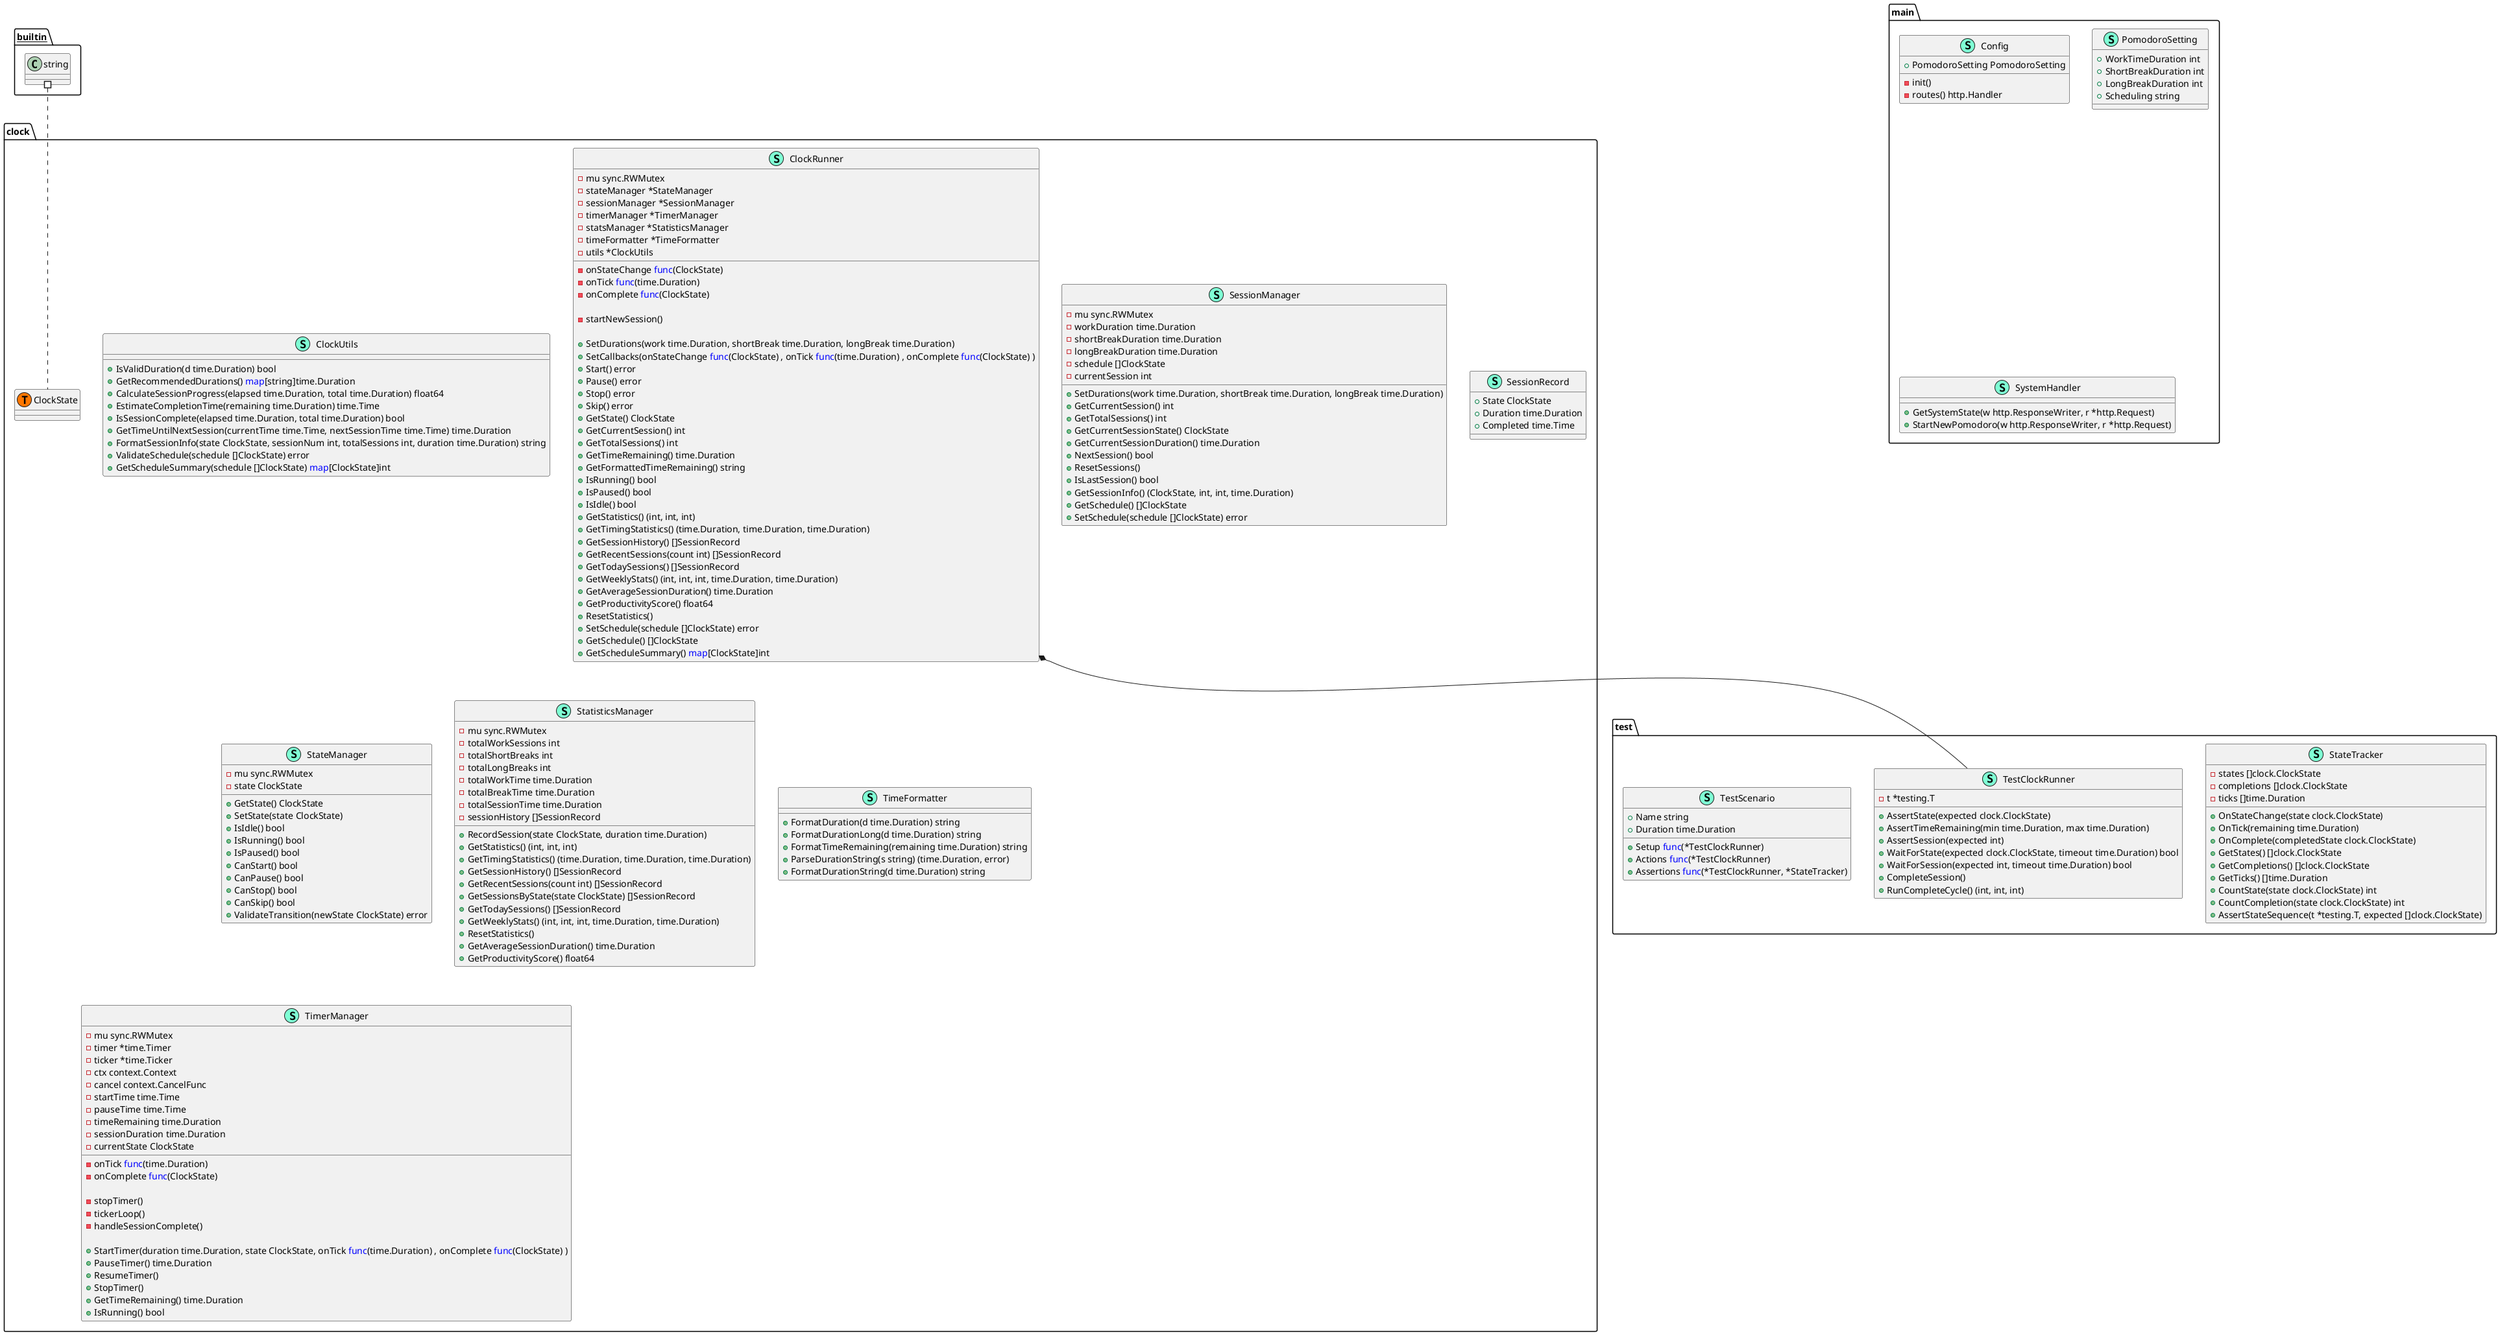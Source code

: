 @startuml
namespace clock {
    class ClockRunner << (S,Aquamarine) >> {
        - mu sync.RWMutex
        - stateManager *StateManager
        - sessionManager *SessionManager
        - timerManager *TimerManager
        - statsManager *StatisticsManager
        - timeFormatter *TimeFormatter
        - utils *ClockUtils
        - onStateChange <font color=blue>func</font>(ClockState) 
        - onTick <font color=blue>func</font>(time.Duration) 
        - onComplete <font color=blue>func</font>(ClockState) 

        - startNewSession() 

        + SetDurations(work time.Duration, shortBreak time.Duration, longBreak time.Duration) 
        + SetCallbacks(onStateChange <font color=blue>func</font>(ClockState) , onTick <font color=blue>func</font>(time.Duration) , onComplete <font color=blue>func</font>(ClockState) ) 
        + Start() error
        + Pause() error
        + Stop() error
        + Skip() error
        + GetState() ClockState
        + GetCurrentSession() int
        + GetTotalSessions() int
        + GetTimeRemaining() time.Duration
        + GetFormattedTimeRemaining() string
        + IsRunning() bool
        + IsPaused() bool
        + IsIdle() bool
        + GetStatistics() (int, int, int)
        + GetTimingStatistics() (time.Duration, time.Duration, time.Duration)
        + GetSessionHistory() []SessionRecord
        + GetRecentSessions(count int) []SessionRecord
        + GetTodaySessions() []SessionRecord
        + GetWeeklyStats() (int, int, int, time.Duration, time.Duration)
        + GetAverageSessionDuration() time.Duration
        + GetProductivityScore() float64
        + ResetStatistics() 
        + SetSchedule(schedule []ClockState) error
        + GetSchedule() []ClockState
        + GetScheduleSummary() <font color=blue>map</font>[ClockState]int

    }
    class ClockUtils << (S,Aquamarine) >> {
        + IsValidDuration(d time.Duration) bool
        + GetRecommendedDurations() <font color=blue>map</font>[string]time.Duration
        + CalculateSessionProgress(elapsed time.Duration, total time.Duration) float64
        + EstimateCompletionTime(remaining time.Duration) time.Time
        + IsSessionComplete(elapsed time.Duration, total time.Duration) bool
        + GetTimeUntilNextSession(currentTime time.Time, nextSessionTime time.Time) time.Duration
        + FormatSessionInfo(state ClockState, sessionNum int, totalSessions int, duration time.Duration) string
        + ValidateSchedule(schedule []ClockState) error
        + GetScheduleSummary(schedule []ClockState) <font color=blue>map</font>[ClockState]int

    }
    class SessionManager << (S,Aquamarine) >> {
        - mu sync.RWMutex
        - workDuration time.Duration
        - shortBreakDuration time.Duration
        - longBreakDuration time.Duration
        - schedule []ClockState
        - currentSession int

        + SetDurations(work time.Duration, shortBreak time.Duration, longBreak time.Duration) 
        + GetCurrentSession() int
        + GetTotalSessions() int
        + GetCurrentSessionState() ClockState
        + GetCurrentSessionDuration() time.Duration
        + NextSession() bool
        + ResetSessions() 
        + IsLastSession() bool
        + GetSessionInfo() (ClockState, int, int, time.Duration)
        + GetSchedule() []ClockState
        + SetSchedule(schedule []ClockState) error

    }
    class SessionRecord << (S,Aquamarine) >> {
        + State ClockState
        + Duration time.Duration
        + Completed time.Time

    }
    class StateManager << (S,Aquamarine) >> {
        - mu sync.RWMutex
        - state ClockState

        + GetState() ClockState
        + SetState(state ClockState) 
        + IsIdle() bool
        + IsRunning() bool
        + IsPaused() bool
        + CanStart() bool
        + CanPause() bool
        + CanStop() bool
        + CanSkip() bool
        + ValidateTransition(newState ClockState) error

    }
    class StatisticsManager << (S,Aquamarine) >> {
        - mu sync.RWMutex
        - totalWorkSessions int
        - totalShortBreaks int
        - totalLongBreaks int
        - totalWorkTime time.Duration
        - totalBreakTime time.Duration
        - totalSessionTime time.Duration
        - sessionHistory []SessionRecord

        + RecordSession(state ClockState, duration time.Duration) 
        + GetStatistics() (int, int, int)
        + GetTimingStatistics() (time.Duration, time.Duration, time.Duration)
        + GetSessionHistory() []SessionRecord
        + GetRecentSessions(count int) []SessionRecord
        + GetSessionsByState(state ClockState) []SessionRecord
        + GetTodaySessions() []SessionRecord
        + GetWeeklyStats() (int, int, int, time.Duration, time.Duration)
        + ResetStatistics() 
        + GetAverageSessionDuration() time.Duration
        + GetProductivityScore() float64

    }
    class TimeFormatter << (S,Aquamarine) >> {
        + FormatDuration(d time.Duration) string
        + FormatDurationLong(d time.Duration) string
        + FormatTimeRemaining(remaining time.Duration) string
        + ParseDurationString(s string) (time.Duration, error)
        + FormatDurationString(d time.Duration) string

    }
    class TimerManager << (S,Aquamarine) >> {
        - mu sync.RWMutex
        - timer *time.Timer
        - ticker *time.Ticker
        - ctx context.Context
        - cancel context.CancelFunc
        - startTime time.Time
        - pauseTime time.Time
        - timeRemaining time.Duration
        - sessionDuration time.Duration
        - currentState ClockState
        - onTick <font color=blue>func</font>(time.Duration) 
        - onComplete <font color=blue>func</font>(ClockState) 

        - stopTimer() 
        - tickerLoop() 
        - handleSessionComplete() 

        + StartTimer(duration time.Duration, state ClockState, onTick <font color=blue>func</font>(time.Duration) , onComplete <font color=blue>func</font>(ClockState) ) 
        + PauseTimer() time.Duration
        + ResumeTimer() 
        + StopTimer() 
        + GetTimeRemaining() time.Duration
        + IsRunning() bool

    }
    class clock.ClockState << (T, #FF7700) >>  {
    }
}


namespace main {
    class Config << (S,Aquamarine) >> {
        + PomodoroSetting PomodoroSetting

        - init() 
        - routes() http.Handler

    }
    class PomodoroSetting << (S,Aquamarine) >> {
        + WorkTimeDuration int
        + ShortBreakDuration int
        + LongBreakDuration int
        + Scheduling string

    }
    class SystemHandler << (S,Aquamarine) >> {
        + GetSystemState(w http.ResponseWriter, r *http.Request) 
        + StartNewPomodoro(w http.ResponseWriter, r *http.Request) 

    }
}


namespace test {
    class StateTracker << (S,Aquamarine) >> {
        - states []clock.ClockState
        - completions []clock.ClockState
        - ticks []time.Duration

        + OnStateChange(state clock.ClockState) 
        + OnTick(remaining time.Duration) 
        + OnComplete(completedState clock.ClockState) 
        + GetStates() []clock.ClockState
        + GetCompletions() []clock.ClockState
        + GetTicks() []time.Duration
        + CountState(state clock.ClockState) int
        + CountCompletion(state clock.ClockState) int
        + AssertStateSequence(t *testing.T, expected []clock.ClockState) 

    }
    class TestClockRunner << (S,Aquamarine) >> {
        - t *testing.T

        + AssertState(expected clock.ClockState) 
        + AssertTimeRemaining(min time.Duration, max time.Duration) 
        + AssertSession(expected int) 
        + WaitForState(expected clock.ClockState, timeout time.Duration) bool
        + WaitForSession(expected int, timeout time.Duration) bool
        + CompleteSession() 
        + RunCompleteCycle() (int, int, int)

    }
    class TestScenario << (S,Aquamarine) >> {
        + Name string
        + Setup <font color=blue>func</font>(*TestClockRunner) 
        + Actions <font color=blue>func</font>(*TestClockRunner) 
        + Assertions <font color=blue>func</font>(*TestClockRunner, *StateTracker) 
        + Duration time.Duration

    }
}
"clock.ClockRunner" *-- "test.TestClockRunner"


"__builtin__.string" #.. "clock.ClockState"
@enduml
